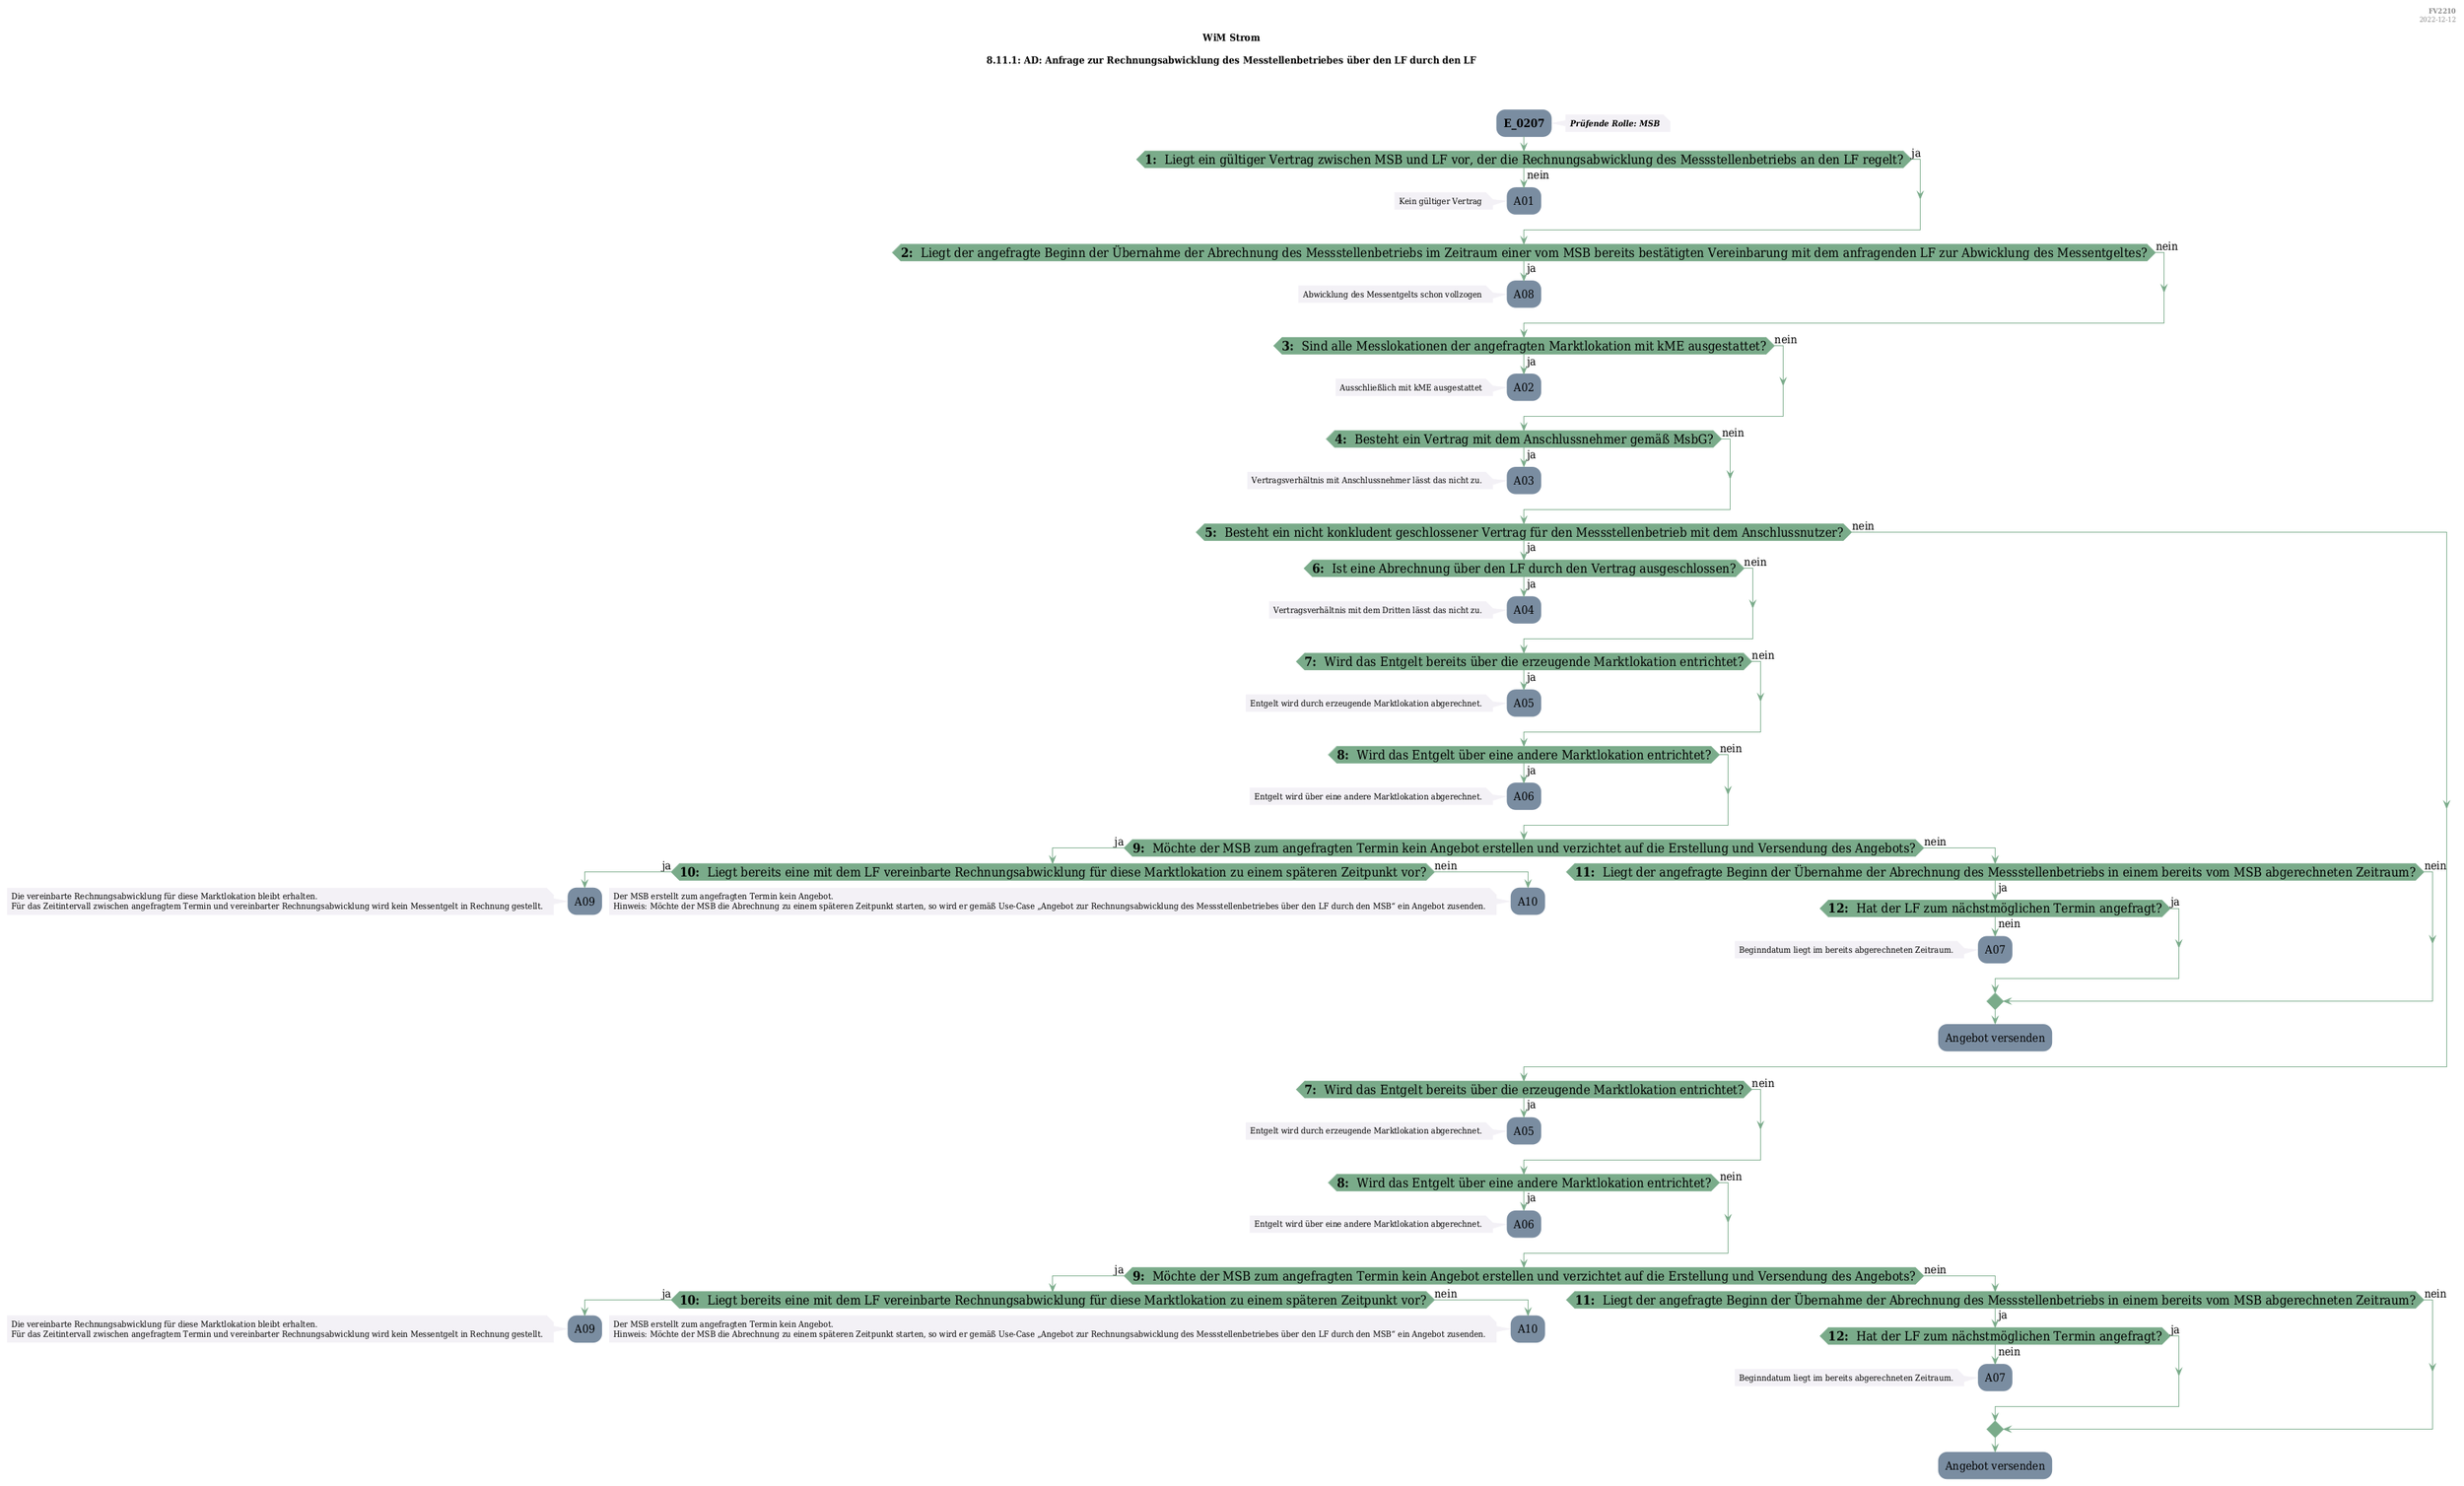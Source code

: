 @startuml
skinparam Shadowing false
skinparam NoteBorderColor #f3f1f6
skinparam NoteBackgroundColor #f3f1f6
skinparam NoteFontSize 12
skinparam ActivityBorderColor none
skinparam ActivityBackgroundColor #7a8da1
skinparam ActivityFontSize 16
skinparam ArrowColor #7aab8a
skinparam ArrowFontSize 16
skinparam ActivityDiamondBackgroundColor #7aab8a
skinparam ActivityDiamondBorderColor #7aab8a
skinparam ActivityDiamondFontSize 18
skinparam defaultFontName DejaVu Serif Condensed
skinparam ActivityEndColor #669580

header
<b>FV2210
2022-12-12
endheader

title
WiM Strom

8.11.1: AD: Anfrage zur Rechnungsabwicklung des Messtellenbetriebes über den LF durch den LF



end title
:<b>E_0207</b>;
note right
<b><i>Prüfende Rolle: MSB
end note

if (<b>1: </b> Liegt ein gültiger Vertrag zwischen MSB und LF vor, der die Rechnungsabwicklung des Messstellenbetriebs an den LF regelt?) then (ja)
else (nein)
    :A01;
    note left
        Kein gültiger Vertrag
    endnote
    kill;
endif
if (<b>2: </b> Liegt der angefragte Beginn der Übernahme der Abrechnung des Messstellenbetriebs im Zeitraum einer vom MSB bereits bestätigten Vereinbarung mit dem anfragenden LF zur Abwicklung des Messentgeltes?) then (ja)
    :A08;
    note left
        Abwicklung des Messentgelts schon vollzogen
    endnote
    kill;
else (nein)
endif
if (<b>3: </b> Sind alle Messlokationen der angefragten Marktlokation mit kME ausgestattet?) then (ja)
    :A02;
    note left
        Ausschließlich mit kME ausgestattet
    endnote
    kill;
else (nein)
endif
if (<b>4: </b> Besteht ein Vertrag mit dem Anschlussnehmer gemäß MsbG?) then (ja)
    :A03;
    note left
        Vertragsverhältnis mit Anschlussnehmer lässt das nicht zu.
    endnote
    kill;
else (nein)
endif
if (<b>5: </b> Besteht ein nicht konkludent geschlossener Vertrag für den Messstellenbetrieb mit dem Anschlussnutzer?) then (ja)
    if (<b>6: </b> Ist eine Abrechnung über den LF durch den Vertrag ausgeschlossen?) then (ja)
        :A04;
        note left
            Vertragsverhältnis mit dem Dritten lässt das nicht zu.
        endnote
        kill;
    else (nein)
    endif
    if (<b>7: </b> Wird das Entgelt bereits über die erzeugende Marktlokation entrichtet?) then (ja)
        :A05;
        note left
            Entgelt wird durch erzeugende Marktlokation abgerechnet.
        endnote
        kill;
    else (nein)
    endif
    if (<b>8: </b> Wird das Entgelt über eine andere Marktlokation entrichtet?) then (ja)
        :A06;
        note left
            Entgelt wird über eine andere Marktlokation abgerechnet.
        endnote
        kill;
    else (nein)
    endif
    if (<b>9: </b> Möchte der MSB zum angefragten Termin kein Angebot erstellen und verzichtet auf die Erstellung und Versendung des Angebots?) then (ja)
        if (<b>10: </b> Liegt bereits eine mit dem LF vereinbarte Rechnungsabwicklung für diese Marktlokation zu einem späteren Zeitpunkt vor?) then (ja)
            :A09;
            note left
                Die vereinbarte Rechnungsabwicklung für diese Marktlokation bleibt erhalten. 
                Für das Zeitintervall zwischen angefragtem Termin und vereinbarter Rechnungsabwicklung wird kein Messentgelt in Rechnung gestellt.
            endnote
            kill;
        else (nein)
            :A10;
            note left
                Der MSB erstellt zum angefragten Termin kein Angebot.
                Hinweis: Möchte der MSB die Abrechnung zu einem späteren Zeitpunkt starten, so wird er gemäß Use-Case „Angebot zur Rechnungsabwicklung des Messstellenbetriebes über den LF durch den MSB“ ein Angebot zusenden.
            endnote
            kill;
        endif
    else (nein)
        if (<b>11: </b> Liegt der angefragte Beginn der Übernahme der Abrechnung des Messstellenbetriebs in einem bereits vom MSB abgerechneten Zeitraum?) then (ja)
            if (<b>12: </b> Hat der LF zum nächstmöglichen Termin angefragt?) then (ja)
            else (nein)
                :A07;
                note left
                    Beginndatum liegt im bereits abgerechneten Zeitraum.
                endnote
                kill;
            endif
        else (nein)
        endif
        :Angebot versenden;
        kill;
    endif
else (nein)
endif
if (<b>7: </b> Wird das Entgelt bereits über die erzeugende Marktlokation entrichtet?) then (ja)
    :A05;
    note left
        Entgelt wird durch erzeugende Marktlokation abgerechnet.
    endnote
    kill;
else (nein)
endif
if (<b>8: </b> Wird das Entgelt über eine andere Marktlokation entrichtet?) then (ja)
    :A06;
    note left
        Entgelt wird über eine andere Marktlokation abgerechnet.
    endnote
    kill;
else (nein)
endif
if (<b>9: </b> Möchte der MSB zum angefragten Termin kein Angebot erstellen und verzichtet auf die Erstellung und Versendung des Angebots?) then (ja)
    if (<b>10: </b> Liegt bereits eine mit dem LF vereinbarte Rechnungsabwicklung für diese Marktlokation zu einem späteren Zeitpunkt vor?) then (ja)
        :A09;
        note left
            Die vereinbarte Rechnungsabwicklung für diese Marktlokation bleibt erhalten. 
            Für das Zeitintervall zwischen angefragtem Termin und vereinbarter Rechnungsabwicklung wird kein Messentgelt in Rechnung gestellt.
        endnote
        kill;
    else (nein)
        :A10;
        note left
            Der MSB erstellt zum angefragten Termin kein Angebot.
            Hinweis: Möchte der MSB die Abrechnung zu einem späteren Zeitpunkt starten, so wird er gemäß Use-Case „Angebot zur Rechnungsabwicklung des Messstellenbetriebes über den LF durch den MSB“ ein Angebot zusenden.
        endnote
        kill;
    endif
else (nein)
    if (<b>11: </b> Liegt der angefragte Beginn der Übernahme der Abrechnung des Messstellenbetriebs in einem bereits vom MSB abgerechneten Zeitraum?) then (ja)
        if (<b>12: </b> Hat der LF zum nächstmöglichen Termin angefragt?) then (ja)
        else (nein)
            :A07;
            note left
                Beginndatum liegt im bereits abgerechneten Zeitraum.
            endnote
            kill;
        endif
    else (nein)
    endif
    :Angebot versenden;
    kill;
endif

@enduml
